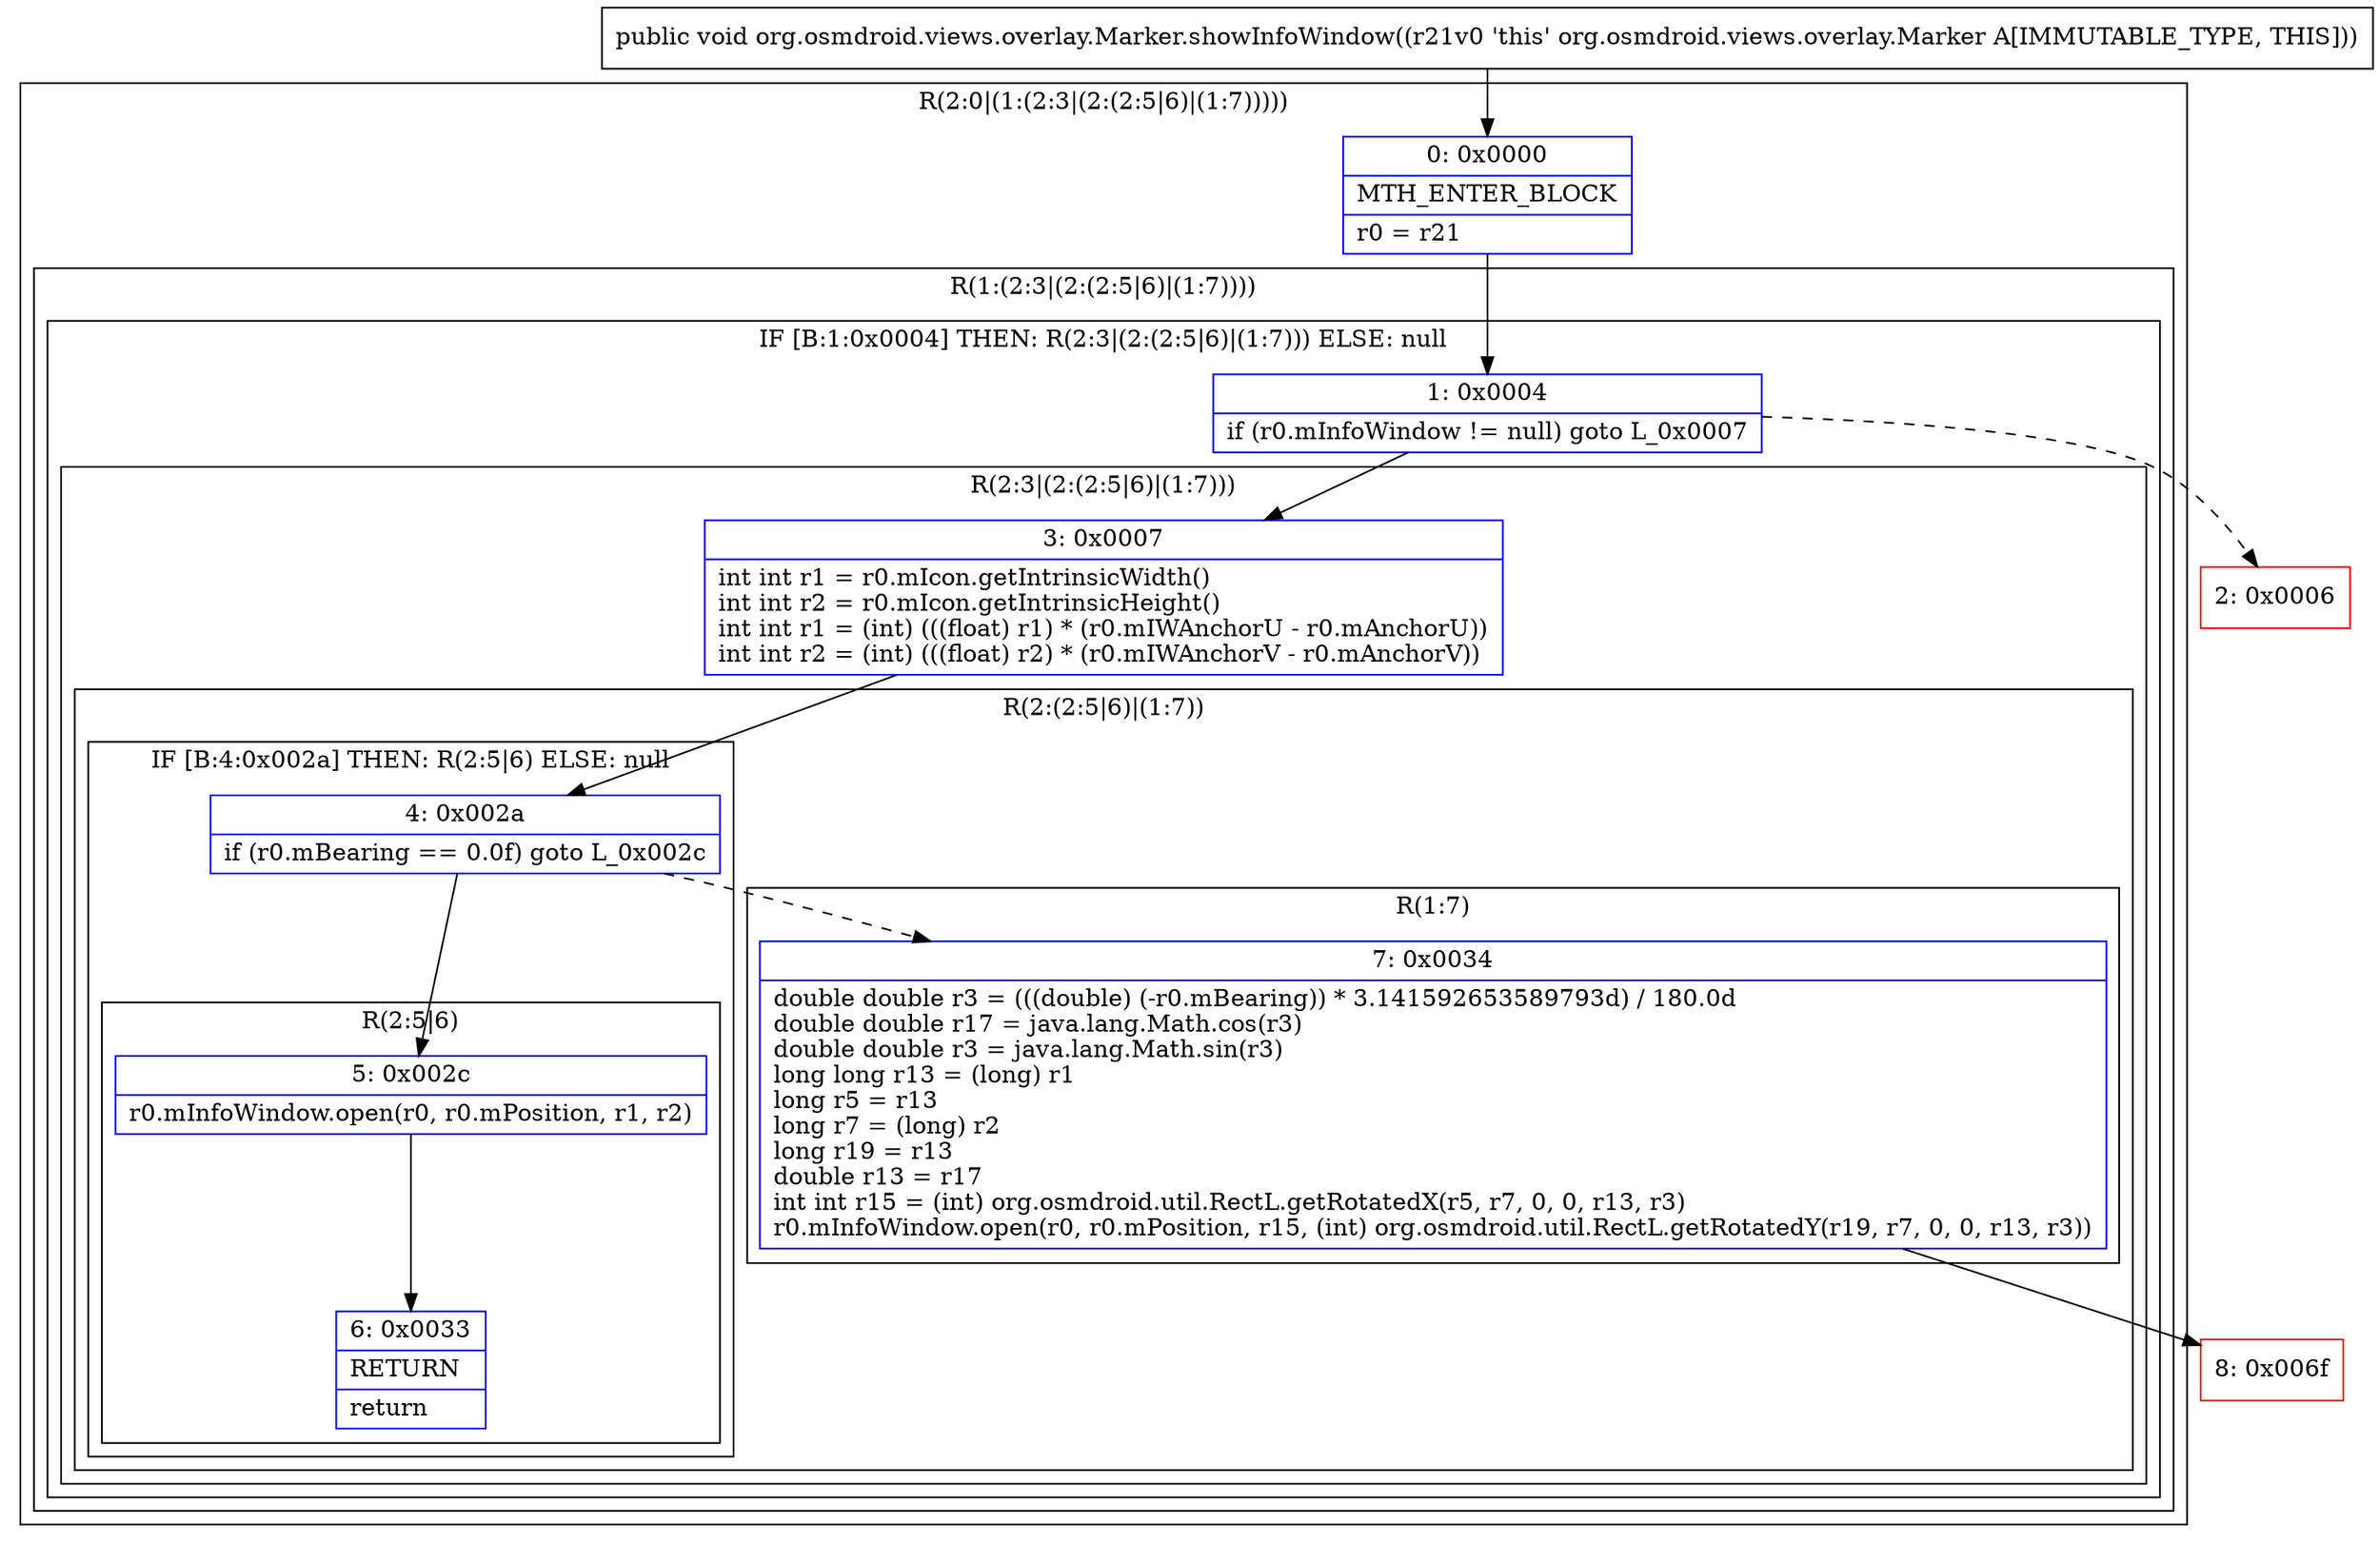 digraph "CFG fororg.osmdroid.views.overlay.Marker.showInfoWindow()V" {
subgraph cluster_Region_807989690 {
label = "R(2:0|(1:(2:3|(2:(2:5|6)|(1:7)))))";
node [shape=record,color=blue];
Node_0 [shape=record,label="{0\:\ 0x0000|MTH_ENTER_BLOCK\l|r0 = r21\l}"];
subgraph cluster_Region_1375090754 {
label = "R(1:(2:3|(2:(2:5|6)|(1:7))))";
node [shape=record,color=blue];
subgraph cluster_IfRegion_859883118 {
label = "IF [B:1:0x0004] THEN: R(2:3|(2:(2:5|6)|(1:7))) ELSE: null";
node [shape=record,color=blue];
Node_1 [shape=record,label="{1\:\ 0x0004|if (r0.mInfoWindow != null) goto L_0x0007\l}"];
subgraph cluster_Region_1287878975 {
label = "R(2:3|(2:(2:5|6)|(1:7)))";
node [shape=record,color=blue];
Node_3 [shape=record,label="{3\:\ 0x0007|int int r1 = r0.mIcon.getIntrinsicWidth()\lint int r2 = r0.mIcon.getIntrinsicHeight()\lint int r1 = (int) (((float) r1) * (r0.mIWAnchorU \- r0.mAnchorU))\lint int r2 = (int) (((float) r2) * (r0.mIWAnchorV \- r0.mAnchorV))\l}"];
subgraph cluster_Region_147875333 {
label = "R(2:(2:5|6)|(1:7))";
node [shape=record,color=blue];
subgraph cluster_IfRegion_2139288452 {
label = "IF [B:4:0x002a] THEN: R(2:5|6) ELSE: null";
node [shape=record,color=blue];
Node_4 [shape=record,label="{4\:\ 0x002a|if (r0.mBearing == 0.0f) goto L_0x002c\l}"];
subgraph cluster_Region_576909117 {
label = "R(2:5|6)";
node [shape=record,color=blue];
Node_5 [shape=record,label="{5\:\ 0x002c|r0.mInfoWindow.open(r0, r0.mPosition, r1, r2)\l}"];
Node_6 [shape=record,label="{6\:\ 0x0033|RETURN\l|return\l}"];
}
}
subgraph cluster_Region_614915531 {
label = "R(1:7)";
node [shape=record,color=blue];
Node_7 [shape=record,label="{7\:\ 0x0034|double double r3 = (((double) (\-r0.mBearing)) * 3.141592653589793d) \/ 180.0d\ldouble double r17 = java.lang.Math.cos(r3)\ldouble double r3 = java.lang.Math.sin(r3)\llong long r13 = (long) r1\llong r5 = r13\llong r7 = (long) r2\llong r19 = r13\ldouble r13 = r17\lint int r15 = (int) org.osmdroid.util.RectL.getRotatedX(r5, r7, 0, 0, r13, r3)\lr0.mInfoWindow.open(r0, r0.mPosition, r15, (int) org.osmdroid.util.RectL.getRotatedY(r19, r7, 0, 0, r13, r3))\l}"];
}
}
}
}
}
}
Node_2 [shape=record,color=red,label="{2\:\ 0x0006}"];
Node_8 [shape=record,color=red,label="{8\:\ 0x006f}"];
MethodNode[shape=record,label="{public void org.osmdroid.views.overlay.Marker.showInfoWindow((r21v0 'this' org.osmdroid.views.overlay.Marker A[IMMUTABLE_TYPE, THIS])) }"];
MethodNode -> Node_0;
Node_0 -> Node_1;
Node_1 -> Node_2[style=dashed];
Node_1 -> Node_3;
Node_3 -> Node_4;
Node_4 -> Node_5;
Node_4 -> Node_7[style=dashed];
Node_5 -> Node_6;
Node_7 -> Node_8;
}

